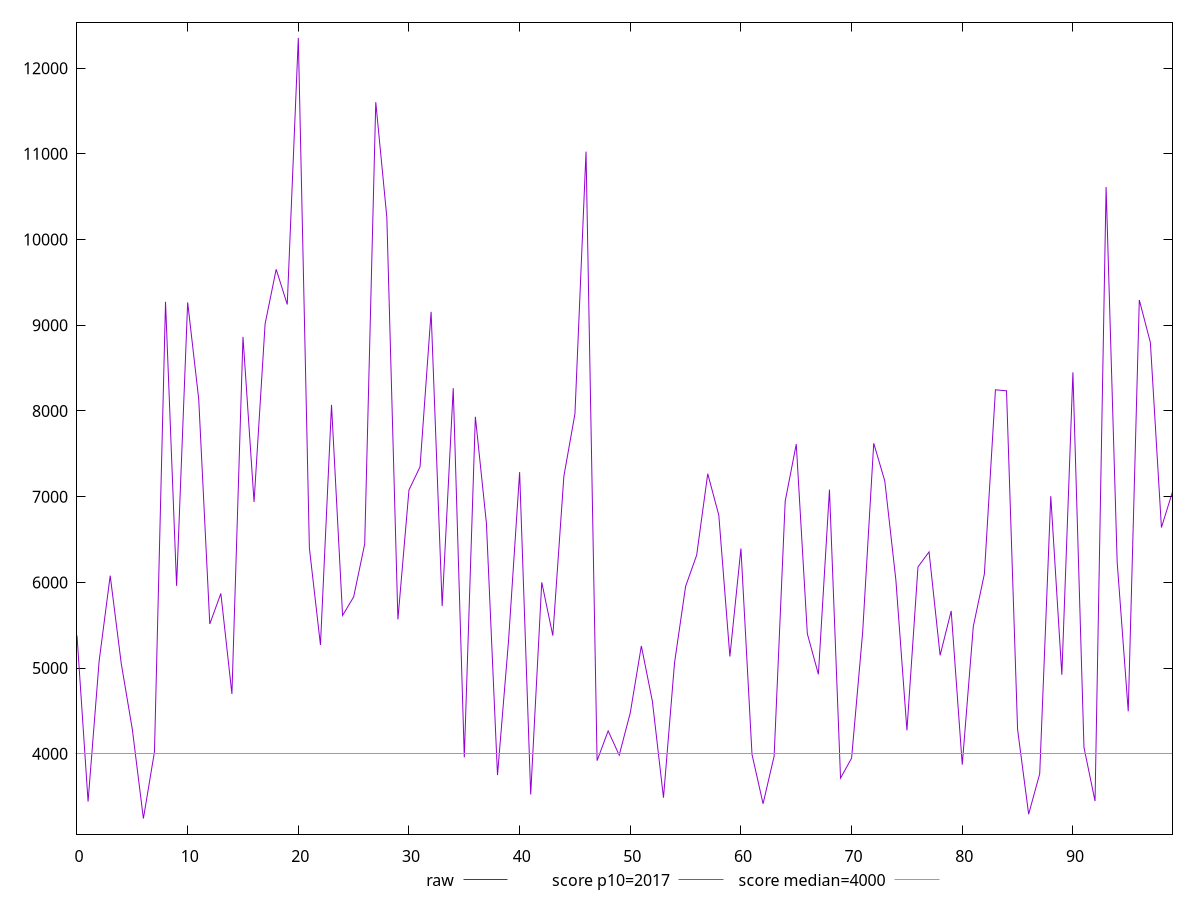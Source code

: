 reset

$raw <<EOF
0 5380.451999999989
1 3442.5080000000003
2 5081.575999999988
3 6078.451999999987
4 5052.207999999993
5 4284.995999999997
6 3244.892000000001
7 4023.055999999996
8 9273.31199999999
9 5960.023999999989
10 9266.991999999987
11 8137.815999999992
12 5515.12799999999
13 5870.45599999999
14 4698.103999999998
15 8864.831999999991
16 6938.0359999999955
17 9017.72
18 9653.035999999984
19 9242.712000000001
20 12352.87199999999
21 6401.151999999986
22 5269.927999999992
23 8070.835999999991
24 5614.115999999989
25 5830.103999999992
26 6448.451999999992
27 11602.951999999996
28 10259.079999999994
29 5567.395999999993
30 7078.063999999998
31 7348.535999999992
32 9157.139999999998
33 5723.403999999993
34 8266.211999999994
35 3958.2199999999953
36 7932.595999999992
37 6688.551999999997
38 3751.0959999999977
39 5321.911999999991
40 7286.975999999999
41 3525.3519999999958
42 6000.983999999989
43 5379.0439999999935
44 7239.315999999996
45 7967.163999999985
46 11026.335999999992
47 3920.1919999999936
48 4267.035999999995
49 3984.3319999999994
50 4478.923999999995
51 5258.539999999994
52 4610.951999999997
53 3488.0279999999952
54 5063.115999999992
55 5953.683999999992
56 6318.347999999988
57 7267.783999999987
58 6783.90399999999
59 5135.09199999999
60 6395.599999999988
61 3992.9199999999973
62 3417.44
63 3973.6680000000015
64 6948.435999999986
65 7613.167999999985
66 5401.007999999985
67 4927.459999999998
68 7082.4719999999925
69 3716.4479999999962
70 3948.9919999999966
71 5418.451999999994
72 7623.671999999997
73 7182.8519999999935
74 6029.575999999988
75 4273.851999999996
76 6180.776
77 6355.463999999989
78 5148.787999999992
79 5667.219999999994
80 3873.8439999999973
81 5487.31999999999
82 6098.399999999984
83 8247.17199999999
84 8235.543999999994
85 4286.095999999995
86 3295.607999999996
87 3767.5199999999977
88 7006.231999999997
89 4921.835999999992
90 8450.703999999987
91 4074.299999999999
92 3448.0559999999987
93 10613.523999999985
94 6238.063999999993
95 4496.087999999992
96 9295.023999999987
97 8799.787999999988
98 6640.311999999995
99 7056.699999999989
EOF

set key outside below
set xrange [0:99]
set yrange [3062.7324000000012:12535.03159999999]
set trange [3062.7324000000012:12535.03159999999]
set terminal svg size 640, 500 enhanced background rgb 'white'
set output "report_00015_2021-02-09T16-11-33.973Z/mainthread-work-breakdown/samples/pages+cached/raw/values.svg"

plot $raw title "raw" with line, \
     2017 title "score p10=2017", \
     4000 title "score median=4000"

reset
